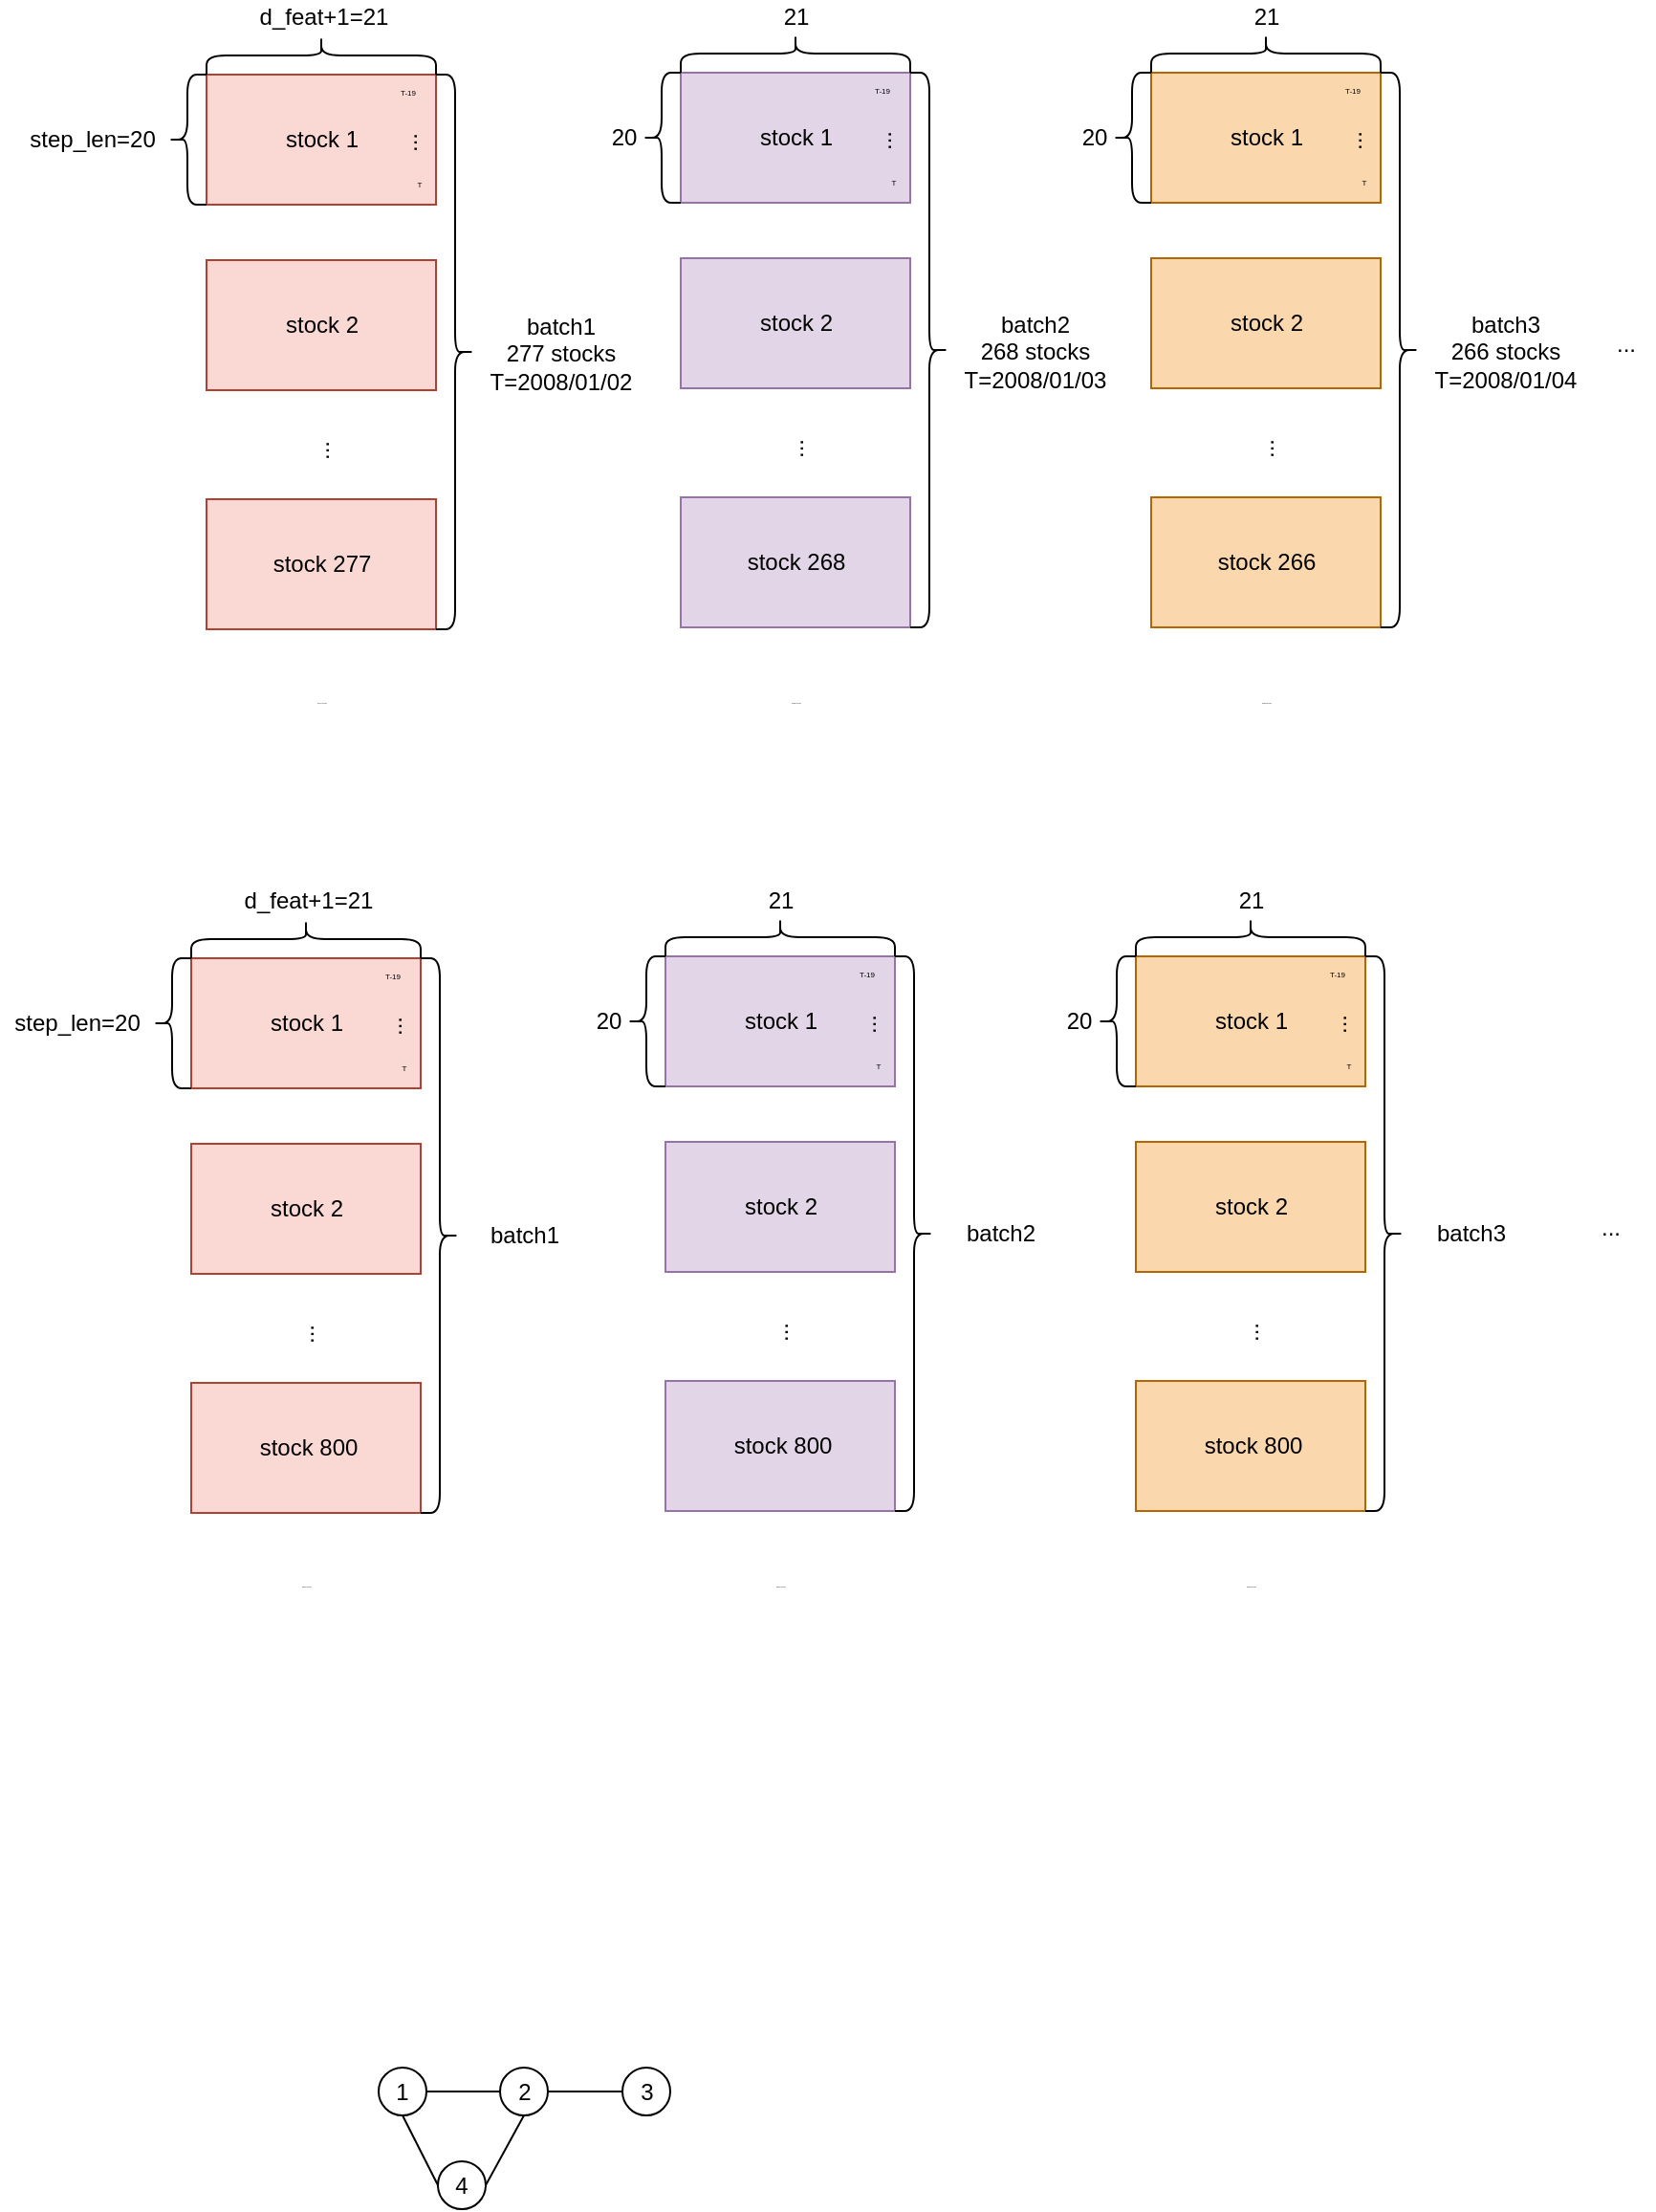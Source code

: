 <mxfile version="14.0.4" type="github">
  <diagram id="UNmK7n31j6BsBcdP9gkj" name="Page-1">
    <mxGraphModel dx="1250" dy="579" grid="0" gridSize="10" guides="1" tooltips="1" connect="1" arrows="1" fold="1" page="0" pageScale="1" pageWidth="827" pageHeight="1169" math="0" shadow="0">
      <root>
        <mxCell id="0" />
        <mxCell id="1" parent="0" />
        <mxCell id="sodSNDlYpSFI1k9hjGXv-63" value="" style="rounded=0;whiteSpace=wrap;html=1;fillColor=#fad9d5;strokeColor=#ae4132;fontFamily=Helvetica;" parent="1" vertex="1">
          <mxGeometry x="37" y="442" width="120" height="68" as="geometry" />
        </mxCell>
        <mxCell id="sodSNDlYpSFI1k9hjGXv-62" value="" style="rounded=0;whiteSpace=wrap;html=1;fillColor=#fad9d5;strokeColor=#ae4132;fontFamily=Helvetica;" parent="1" vertex="1">
          <mxGeometry x="37" y="317" width="120" height="68" as="geometry" />
        </mxCell>
        <mxCell id="sodSNDlYpSFI1k9hjGXv-1" value="" style="rounded=0;whiteSpace=wrap;html=1;fillColor=#fad9d5;strokeColor=#ae4132;fontFamily=Helvetica;" parent="1" vertex="1">
          <mxGeometry x="37" y="220" width="120" height="68" as="geometry" />
        </mxCell>
        <mxCell id="sodSNDlYpSFI1k9hjGXv-5" value="..." style="text;html=1;resizable=0;autosize=1;align=center;verticalAlign=middle;points=[];fillColor=none;strokeColor=none;rounded=0;horizontal=0;fontFamily=Helvetica;" parent="1" vertex="1">
          <mxGeometry x="82" y="407" width="30" height="20" as="geometry" />
        </mxCell>
        <mxCell id="sodSNDlYpSFI1k9hjGXv-10" value="" style="shape=curlyBracket;whiteSpace=wrap;html=1;rounded=1;fontFamily=Helvetica;" parent="1" vertex="1">
          <mxGeometry x="17" y="220" width="20" height="68" as="geometry" />
        </mxCell>
        <mxCell id="sodSNDlYpSFI1k9hjGXv-11" value="" style="shape=curlyBracket;whiteSpace=wrap;html=1;rounded=1;direction=south;fontFamily=Helvetica;" parent="1" vertex="1">
          <mxGeometry x="37" y="200" width="120" height="20" as="geometry" />
        </mxCell>
        <mxCell id="sodSNDlYpSFI1k9hjGXv-12" value="d_feat+1=21" style="text;html=1;resizable=0;autosize=1;align=center;verticalAlign=middle;points=[];fillColor=none;strokeColor=none;rounded=0;fontFamily=Helvetica;" parent="1" vertex="1">
          <mxGeometry x="59" y="181" width="77" height="18" as="geometry" />
        </mxCell>
        <mxCell id="sodSNDlYpSFI1k9hjGXv-13" value="step_len=20" style="text;html=1;resizable=0;autosize=1;align=center;verticalAlign=middle;points=[];fillColor=none;strokeColor=none;rounded=0;fontFamily=Helvetica;" parent="1" vertex="1">
          <mxGeometry x="-63" y="244" width="80" height="20" as="geometry" />
        </mxCell>
        <mxCell id="sodSNDlYpSFI1k9hjGXv-14" value="stock 1" style="text;html=1;resizable=0;autosize=1;align=center;verticalAlign=middle;points=[];fillColor=none;strokeColor=none;rounded=0;fontFamily=Helvetica;" parent="1" vertex="1">
          <mxGeometry x="72" y="244" width="50" height="20" as="geometry" />
        </mxCell>
        <mxCell id="sodSNDlYpSFI1k9hjGXv-15" value="stock 2" style="text;html=1;resizable=0;autosize=1;align=center;verticalAlign=middle;points=[];fillColor=none;strokeColor=none;rounded=0;fontFamily=Helvetica;" parent="1" vertex="1">
          <mxGeometry x="72" y="341" width="50" height="20" as="geometry" />
        </mxCell>
        <mxCell id="sodSNDlYpSFI1k9hjGXv-16" value="stock 277" style="text;html=1;resizable=0;autosize=1;align=center;verticalAlign=middle;points=[];fillColor=none;strokeColor=none;rounded=0;fontFamily=Helvetica;" parent="1" vertex="1">
          <mxGeometry x="62" y="466" width="70" height="20" as="geometry" />
        </mxCell>
        <mxCell id="sodSNDlYpSFI1k9hjGXv-17" value="" style="shape=curlyBracket;whiteSpace=wrap;html=1;rounded=1;fontFamily=Helvetica;direction=west;" parent="1" vertex="1">
          <mxGeometry x="157" y="220" width="20" height="290" as="geometry" />
        </mxCell>
        <mxCell id="sodSNDlYpSFI1k9hjGXv-18" value="batch1&lt;br&gt;277 stocks&lt;br&gt;T=2008/01/02" style="text;html=1;resizable=0;autosize=1;align=center;verticalAlign=middle;points=[];fillColor=none;strokeColor=none;rounded=0;fontFamily=Helvetica;" parent="1" vertex="1">
          <mxGeometry x="177" y="341" width="90" height="50" as="geometry" />
        </mxCell>
        <mxCell id="sodSNDlYpSFI1k9hjGXv-21" value="T" style="text;html=1;resizable=0;autosize=1;align=center;verticalAlign=middle;points=[];fillColor=none;strokeColor=none;rounded=0;fontFamily=Helvetica;fontSize=4;" parent="1" vertex="1">
          <mxGeometry x="138" y="268" width="20" height="20" as="geometry" />
        </mxCell>
        <mxCell id="sodSNDlYpSFI1k9hjGXv-22" value="T-19" style="text;html=1;resizable=0;autosize=1;align=center;verticalAlign=middle;points=[];fillColor=none;strokeColor=none;rounded=0;fontFamily=Helvetica;fontSize=4;" parent="1" vertex="1">
          <mxGeometry x="127" y="220" width="30" height="20" as="geometry" />
        </mxCell>
        <mxCell id="sodSNDlYpSFI1k9hjGXv-23" value="..." style="text;html=1;resizable=0;autosize=1;align=center;verticalAlign=middle;points=[];fillColor=none;strokeColor=none;rounded=0;horizontal=0;fontFamily=Helvetica;" parent="1" vertex="1">
          <mxGeometry x="128" y="246" width="30" height="20" as="geometry" />
        </mxCell>
        <mxCell id="sodSNDlYpSFI1k9hjGXv-58" value="[277,20,21]" style="text;html=1;resizable=0;autosize=1;align=center;verticalAlign=middle;points=[];fillColor=none;strokeColor=none;rounded=0;fontFamily=Helvetica;fontSize=1;" parent="1" vertex="1">
          <mxGeometry x="64" y="540.5" width="66" height="15" as="geometry" />
        </mxCell>
        <mxCell id="sodSNDlYpSFI1k9hjGXv-64" value="" style="rounded=0;whiteSpace=wrap;html=1;fillColor=#e1d5e7;strokeColor=#9673a6;fontFamily=Helvetica;" parent="1" vertex="1">
          <mxGeometry x="285" y="441" width="120" height="68" as="geometry" />
        </mxCell>
        <mxCell id="sodSNDlYpSFI1k9hjGXv-65" value="" style="rounded=0;whiteSpace=wrap;html=1;fillColor=#e1d5e7;strokeColor=#9673a6;fontFamily=Helvetica;" parent="1" vertex="1">
          <mxGeometry x="285" y="316" width="120" height="68" as="geometry" />
        </mxCell>
        <mxCell id="sodSNDlYpSFI1k9hjGXv-66" value="" style="rounded=0;whiteSpace=wrap;html=1;fillColor=#e1d5e7;strokeColor=#9673a6;fontFamily=Helvetica;" parent="1" vertex="1">
          <mxGeometry x="285" y="219" width="120" height="68" as="geometry" />
        </mxCell>
        <mxCell id="sodSNDlYpSFI1k9hjGXv-67" value="..." style="text;html=1;resizable=0;autosize=1;align=center;verticalAlign=middle;points=[];fillColor=none;strokeColor=none;rounded=0;horizontal=0;fontFamily=Helvetica;" parent="1" vertex="1">
          <mxGeometry x="330" y="406" width="30" height="20" as="geometry" />
        </mxCell>
        <mxCell id="sodSNDlYpSFI1k9hjGXv-68" value="" style="shape=curlyBracket;whiteSpace=wrap;html=1;rounded=1;fontFamily=Helvetica;" parent="1" vertex="1">
          <mxGeometry x="265" y="219" width="20" height="68" as="geometry" />
        </mxCell>
        <mxCell id="sodSNDlYpSFI1k9hjGXv-69" value="" style="shape=curlyBracket;whiteSpace=wrap;html=1;rounded=1;direction=south;fontFamily=Helvetica;" parent="1" vertex="1">
          <mxGeometry x="285" y="199" width="120" height="20" as="geometry" />
        </mxCell>
        <mxCell id="sodSNDlYpSFI1k9hjGXv-70" value="21" style="text;html=1;resizable=0;autosize=1;align=center;verticalAlign=middle;points=[];fillColor=none;strokeColor=none;rounded=0;fontFamily=Helvetica;" parent="1" vertex="1">
          <mxGeometry x="333" y="181" width="24" height="18" as="geometry" />
        </mxCell>
        <mxCell id="sodSNDlYpSFI1k9hjGXv-71" value="20" style="text;html=1;resizable=0;autosize=1;align=center;verticalAlign=middle;points=[];fillColor=none;strokeColor=none;rounded=0;fontFamily=Helvetica;" parent="1" vertex="1">
          <mxGeometry x="240" y="243" width="30" height="20" as="geometry" />
        </mxCell>
        <mxCell id="sodSNDlYpSFI1k9hjGXv-72" value="stock 1" style="text;html=1;resizable=0;autosize=1;align=center;verticalAlign=middle;points=[];fillColor=none;strokeColor=none;rounded=0;fontFamily=Helvetica;" parent="1" vertex="1">
          <mxGeometry x="320" y="243" width="50" height="20" as="geometry" />
        </mxCell>
        <mxCell id="sodSNDlYpSFI1k9hjGXv-73" value="stock 2" style="text;html=1;resizable=0;autosize=1;align=center;verticalAlign=middle;points=[];fillColor=none;strokeColor=none;rounded=0;fontFamily=Helvetica;" parent="1" vertex="1">
          <mxGeometry x="320" y="340" width="50" height="20" as="geometry" />
        </mxCell>
        <mxCell id="sodSNDlYpSFI1k9hjGXv-74" value="stock 268" style="text;html=1;resizable=0;autosize=1;align=center;verticalAlign=middle;points=[];fillColor=none;strokeColor=none;rounded=0;fontFamily=Helvetica;" parent="1" vertex="1">
          <mxGeometry x="310" y="465" width="70" height="20" as="geometry" />
        </mxCell>
        <mxCell id="sodSNDlYpSFI1k9hjGXv-75" value="" style="shape=curlyBracket;whiteSpace=wrap;html=1;rounded=1;fontFamily=Helvetica;direction=west;" parent="1" vertex="1">
          <mxGeometry x="405" y="219" width="20" height="290" as="geometry" />
        </mxCell>
        <mxCell id="sodSNDlYpSFI1k9hjGXv-76" value="batch2&lt;br&gt;268 stocks&lt;br&gt;T=2008/01/03" style="text;html=1;resizable=0;autosize=1;align=center;verticalAlign=middle;points=[];fillColor=none;strokeColor=none;rounded=0;fontFamily=Helvetica;" parent="1" vertex="1">
          <mxGeometry x="425" y="340" width="90" height="50" as="geometry" />
        </mxCell>
        <mxCell id="sodSNDlYpSFI1k9hjGXv-77" value="T" style="text;html=1;resizable=0;autosize=1;align=center;verticalAlign=middle;points=[];fillColor=none;strokeColor=none;rounded=0;fontFamily=Helvetica;fontSize=4;" parent="1" vertex="1">
          <mxGeometry x="386" y="267" width="20" height="20" as="geometry" />
        </mxCell>
        <mxCell id="sodSNDlYpSFI1k9hjGXv-78" value="T-19" style="text;html=1;resizable=0;autosize=1;align=center;verticalAlign=middle;points=[];fillColor=none;strokeColor=none;rounded=0;fontFamily=Helvetica;fontSize=4;" parent="1" vertex="1">
          <mxGeometry x="375" y="219" width="30" height="20" as="geometry" />
        </mxCell>
        <mxCell id="sodSNDlYpSFI1k9hjGXv-79" value="..." style="text;html=1;resizable=0;autosize=1;align=center;verticalAlign=middle;points=[];fillColor=none;strokeColor=none;rounded=0;horizontal=0;fontFamily=Helvetica;" parent="1" vertex="1">
          <mxGeometry x="376" y="245" width="30" height="20" as="geometry" />
        </mxCell>
        <mxCell id="sodSNDlYpSFI1k9hjGXv-80" value="[268,20,21]" style="text;html=1;resizable=0;autosize=1;align=center;verticalAlign=middle;points=[];fillColor=none;strokeColor=none;rounded=0;fontFamily=Helvetica;fontSize=1;" parent="1" vertex="1">
          <mxGeometry x="312" y="540.5" width="66" height="15" as="geometry" />
        </mxCell>
        <mxCell id="sodSNDlYpSFI1k9hjGXv-81" value="" style="rounded=0;whiteSpace=wrap;html=1;fillColor=#fad7ac;strokeColor=#b46504;fontFamily=Helvetica;" parent="1" vertex="1">
          <mxGeometry x="531" y="441" width="120" height="68" as="geometry" />
        </mxCell>
        <mxCell id="sodSNDlYpSFI1k9hjGXv-82" value="" style="rounded=0;whiteSpace=wrap;html=1;fillColor=#fad7ac;strokeColor=#b46504;fontFamily=Helvetica;" parent="1" vertex="1">
          <mxGeometry x="531" y="316" width="120" height="68" as="geometry" />
        </mxCell>
        <mxCell id="sodSNDlYpSFI1k9hjGXv-83" value="" style="rounded=0;whiteSpace=wrap;html=1;fillColor=#fad7ac;strokeColor=#b46504;fontFamily=Helvetica;" parent="1" vertex="1">
          <mxGeometry x="531" y="219" width="120" height="68" as="geometry" />
        </mxCell>
        <mxCell id="sodSNDlYpSFI1k9hjGXv-84" value="..." style="text;html=1;resizable=0;autosize=1;align=center;verticalAlign=middle;points=[];fillColor=none;strokeColor=none;rounded=0;horizontal=0;fontFamily=Helvetica;" parent="1" vertex="1">
          <mxGeometry x="576" y="406" width="30" height="20" as="geometry" />
        </mxCell>
        <mxCell id="sodSNDlYpSFI1k9hjGXv-85" value="" style="shape=curlyBracket;whiteSpace=wrap;html=1;rounded=1;fontFamily=Helvetica;" parent="1" vertex="1">
          <mxGeometry x="511" y="219" width="20" height="68" as="geometry" />
        </mxCell>
        <mxCell id="sodSNDlYpSFI1k9hjGXv-86" value="" style="shape=curlyBracket;whiteSpace=wrap;html=1;rounded=1;direction=south;fontFamily=Helvetica;" parent="1" vertex="1">
          <mxGeometry x="531" y="199" width="120" height="20" as="geometry" />
        </mxCell>
        <mxCell id="sodSNDlYpSFI1k9hjGXv-87" value="21" style="text;html=1;resizable=0;autosize=1;align=center;verticalAlign=middle;points=[];fillColor=none;strokeColor=none;rounded=0;fontFamily=Helvetica;" parent="1" vertex="1">
          <mxGeometry x="579" y="181" width="24" height="18" as="geometry" />
        </mxCell>
        <mxCell id="sodSNDlYpSFI1k9hjGXv-88" value="20" style="text;html=1;resizable=0;autosize=1;align=center;verticalAlign=middle;points=[];fillColor=none;strokeColor=none;rounded=0;fontFamily=Helvetica;" parent="1" vertex="1">
          <mxGeometry x="486" y="243" width="30" height="20" as="geometry" />
        </mxCell>
        <mxCell id="sodSNDlYpSFI1k9hjGXv-89" value="stock 1" style="text;html=1;resizable=0;autosize=1;align=center;verticalAlign=middle;points=[];fillColor=none;strokeColor=none;rounded=0;fontFamily=Helvetica;" parent="1" vertex="1">
          <mxGeometry x="566" y="243" width="50" height="20" as="geometry" />
        </mxCell>
        <mxCell id="sodSNDlYpSFI1k9hjGXv-90" value="stock 2" style="text;html=1;resizable=0;autosize=1;align=center;verticalAlign=middle;points=[];fillColor=none;strokeColor=none;rounded=0;fontFamily=Helvetica;" parent="1" vertex="1">
          <mxGeometry x="566" y="340" width="50" height="20" as="geometry" />
        </mxCell>
        <mxCell id="sodSNDlYpSFI1k9hjGXv-91" value="stock 266" style="text;html=1;resizable=0;autosize=1;align=center;verticalAlign=middle;points=[];fillColor=none;strokeColor=none;rounded=0;fontFamily=Helvetica;" parent="1" vertex="1">
          <mxGeometry x="556" y="465" width="70" height="20" as="geometry" />
        </mxCell>
        <mxCell id="sodSNDlYpSFI1k9hjGXv-92" value="" style="shape=curlyBracket;whiteSpace=wrap;html=1;rounded=1;fontFamily=Helvetica;direction=west;" parent="1" vertex="1">
          <mxGeometry x="651" y="219" width="20" height="290" as="geometry" />
        </mxCell>
        <mxCell id="sodSNDlYpSFI1k9hjGXv-93" value="batch3&lt;br&gt;266 stocks&lt;br&gt;T=2008/01/04" style="text;html=1;resizable=0;autosize=1;align=center;verticalAlign=middle;points=[];fillColor=none;strokeColor=none;rounded=0;fontFamily=Helvetica;" parent="1" vertex="1">
          <mxGeometry x="671" y="340" width="90" height="50" as="geometry" />
        </mxCell>
        <mxCell id="sodSNDlYpSFI1k9hjGXv-94" value="T" style="text;html=1;resizable=0;autosize=1;align=center;verticalAlign=middle;points=[];fillColor=none;strokeColor=none;rounded=0;fontFamily=Helvetica;fontSize=4;" parent="1" vertex="1">
          <mxGeometry x="632" y="267" width="20" height="20" as="geometry" />
        </mxCell>
        <mxCell id="sodSNDlYpSFI1k9hjGXv-95" value="T-19" style="text;html=1;resizable=0;autosize=1;align=center;verticalAlign=middle;points=[];fillColor=none;strokeColor=none;rounded=0;fontFamily=Helvetica;fontSize=4;" parent="1" vertex="1">
          <mxGeometry x="621" y="219" width="30" height="20" as="geometry" />
        </mxCell>
        <mxCell id="sodSNDlYpSFI1k9hjGXv-96" value="..." style="text;html=1;resizable=0;autosize=1;align=center;verticalAlign=middle;points=[];fillColor=none;strokeColor=none;rounded=0;horizontal=0;fontFamily=Helvetica;" parent="1" vertex="1">
          <mxGeometry x="622" y="245" width="30" height="20" as="geometry" />
        </mxCell>
        <mxCell id="sodSNDlYpSFI1k9hjGXv-97" value="[266,20,21]" style="text;html=1;resizable=0;autosize=1;align=center;verticalAlign=middle;points=[];fillColor=none;strokeColor=none;rounded=0;fontFamily=Helvetica;fontSize=1;" parent="1" vertex="1">
          <mxGeometry x="558" y="540.5" width="66" height="15" as="geometry" />
        </mxCell>
        <mxCell id="sodSNDlYpSFI1k9hjGXv-98" value="..." style="text;html=1;resizable=0;autosize=1;align=center;verticalAlign=middle;points=[];fillColor=none;strokeColor=none;rounded=0;horizontal=1;fontFamily=Helvetica;" parent="1" vertex="1">
          <mxGeometry x="764" y="351" width="30" height="20" as="geometry" />
        </mxCell>
        <mxCell id="sodSNDlYpSFI1k9hjGXv-99" value="" style="rounded=0;whiteSpace=wrap;html=1;fillColor=#fad9d5;strokeColor=#ae4132;fontFamily=Helvetica;" parent="1" vertex="1">
          <mxGeometry x="29" y="904" width="120" height="68" as="geometry" />
        </mxCell>
        <mxCell id="sodSNDlYpSFI1k9hjGXv-100" value="" style="rounded=0;whiteSpace=wrap;html=1;fillColor=#fad9d5;strokeColor=#ae4132;fontFamily=Helvetica;" parent="1" vertex="1">
          <mxGeometry x="29" y="779" width="120" height="68" as="geometry" />
        </mxCell>
        <mxCell id="sodSNDlYpSFI1k9hjGXv-101" value="" style="rounded=0;whiteSpace=wrap;html=1;fillColor=#fad9d5;strokeColor=#ae4132;fontFamily=Helvetica;" parent="1" vertex="1">
          <mxGeometry x="29" y="682" width="120" height="68" as="geometry" />
        </mxCell>
        <mxCell id="sodSNDlYpSFI1k9hjGXv-102" value="..." style="text;html=1;resizable=0;autosize=1;align=center;verticalAlign=middle;points=[];fillColor=none;strokeColor=none;rounded=0;horizontal=0;fontFamily=Helvetica;" parent="1" vertex="1">
          <mxGeometry x="74" y="869" width="30" height="20" as="geometry" />
        </mxCell>
        <mxCell id="sodSNDlYpSFI1k9hjGXv-103" value="" style="shape=curlyBracket;whiteSpace=wrap;html=1;rounded=1;fontFamily=Helvetica;" parent="1" vertex="1">
          <mxGeometry x="9" y="682" width="20" height="68" as="geometry" />
        </mxCell>
        <mxCell id="sodSNDlYpSFI1k9hjGXv-104" value="" style="shape=curlyBracket;whiteSpace=wrap;html=1;rounded=1;direction=south;fontFamily=Helvetica;" parent="1" vertex="1">
          <mxGeometry x="29" y="662" width="120" height="20" as="geometry" />
        </mxCell>
        <mxCell id="sodSNDlYpSFI1k9hjGXv-105" value="d_feat+1=21" style="text;html=1;resizable=0;autosize=1;align=center;verticalAlign=middle;points=[];fillColor=none;strokeColor=none;rounded=0;fontFamily=Helvetica;" parent="1" vertex="1">
          <mxGeometry x="51" y="643" width="77" height="18" as="geometry" />
        </mxCell>
        <mxCell id="sodSNDlYpSFI1k9hjGXv-106" value="step_len=20" style="text;html=1;resizable=0;autosize=1;align=center;verticalAlign=middle;points=[];fillColor=none;strokeColor=none;rounded=0;fontFamily=Helvetica;" parent="1" vertex="1">
          <mxGeometry x="-71" y="706" width="80" height="20" as="geometry" />
        </mxCell>
        <mxCell id="sodSNDlYpSFI1k9hjGXv-107" value="stock 1" style="text;html=1;resizable=0;autosize=1;align=center;verticalAlign=middle;points=[];fillColor=none;strokeColor=none;rounded=0;fontFamily=Helvetica;" parent="1" vertex="1">
          <mxGeometry x="64" y="706" width="50" height="20" as="geometry" />
        </mxCell>
        <mxCell id="sodSNDlYpSFI1k9hjGXv-108" value="stock 2" style="text;html=1;resizable=0;autosize=1;align=center;verticalAlign=middle;points=[];fillColor=none;strokeColor=none;rounded=0;fontFamily=Helvetica;" parent="1" vertex="1">
          <mxGeometry x="64" y="803" width="50" height="20" as="geometry" />
        </mxCell>
        <mxCell id="sodSNDlYpSFI1k9hjGXv-109" value="stock 800" style="text;html=1;resizable=0;autosize=1;align=center;verticalAlign=middle;points=[];fillColor=none;strokeColor=none;rounded=0;fontFamily=Helvetica;" parent="1" vertex="1">
          <mxGeometry x="59" y="929" width="61" height="18" as="geometry" />
        </mxCell>
        <mxCell id="sodSNDlYpSFI1k9hjGXv-110" value="" style="shape=curlyBracket;whiteSpace=wrap;html=1;rounded=1;fontFamily=Helvetica;direction=west;" parent="1" vertex="1">
          <mxGeometry x="149" y="682" width="20" height="290" as="geometry" />
        </mxCell>
        <mxCell id="sodSNDlYpSFI1k9hjGXv-111" value="batch1" style="text;html=1;resizable=0;autosize=1;align=center;verticalAlign=middle;points=[];fillColor=none;strokeColor=none;rounded=0;fontFamily=Helvetica;" parent="1" vertex="1">
          <mxGeometry x="180" y="818" width="46" height="18" as="geometry" />
        </mxCell>
        <mxCell id="sodSNDlYpSFI1k9hjGXv-112" value="T" style="text;html=1;resizable=0;autosize=1;align=center;verticalAlign=middle;points=[];fillColor=none;strokeColor=none;rounded=0;fontFamily=Helvetica;fontSize=4;" parent="1" vertex="1">
          <mxGeometry x="130" y="730" width="20" height="20" as="geometry" />
        </mxCell>
        <mxCell id="sodSNDlYpSFI1k9hjGXv-113" value="T-19" style="text;html=1;resizable=0;autosize=1;align=center;verticalAlign=middle;points=[];fillColor=none;strokeColor=none;rounded=0;fontFamily=Helvetica;fontSize=4;" parent="1" vertex="1">
          <mxGeometry x="119" y="682" width="30" height="20" as="geometry" />
        </mxCell>
        <mxCell id="sodSNDlYpSFI1k9hjGXv-114" value="..." style="text;html=1;resizable=0;autosize=1;align=center;verticalAlign=middle;points=[];fillColor=none;strokeColor=none;rounded=0;horizontal=0;fontFamily=Helvetica;" parent="1" vertex="1">
          <mxGeometry x="120" y="708" width="30" height="20" as="geometry" />
        </mxCell>
        <mxCell id="sodSNDlYpSFI1k9hjGXv-115" value="[800,20,21]" style="text;html=1;resizable=0;autosize=1;align=center;verticalAlign=middle;points=[];fillColor=none;strokeColor=none;rounded=0;fontFamily=Helvetica;fontSize=1;" parent="1" vertex="1">
          <mxGeometry x="56" y="1002.5" width="66" height="15" as="geometry" />
        </mxCell>
        <mxCell id="sodSNDlYpSFI1k9hjGXv-116" value="" style="rounded=0;whiteSpace=wrap;html=1;fillColor=#e1d5e7;strokeColor=#9673a6;fontFamily=Helvetica;" parent="1" vertex="1">
          <mxGeometry x="277" y="903" width="120" height="68" as="geometry" />
        </mxCell>
        <mxCell id="sodSNDlYpSFI1k9hjGXv-117" value="" style="rounded=0;whiteSpace=wrap;html=1;fillColor=#e1d5e7;strokeColor=#9673a6;fontFamily=Helvetica;" parent="1" vertex="1">
          <mxGeometry x="277" y="778" width="120" height="68" as="geometry" />
        </mxCell>
        <mxCell id="sodSNDlYpSFI1k9hjGXv-118" value="" style="rounded=0;whiteSpace=wrap;html=1;fillColor=#e1d5e7;strokeColor=#9673a6;fontFamily=Helvetica;" parent="1" vertex="1">
          <mxGeometry x="277" y="681" width="120" height="68" as="geometry" />
        </mxCell>
        <mxCell id="sodSNDlYpSFI1k9hjGXv-119" value="..." style="text;html=1;resizable=0;autosize=1;align=center;verticalAlign=middle;points=[];fillColor=none;strokeColor=none;rounded=0;horizontal=0;fontFamily=Helvetica;" parent="1" vertex="1">
          <mxGeometry x="322" y="868" width="30" height="20" as="geometry" />
        </mxCell>
        <mxCell id="sodSNDlYpSFI1k9hjGXv-120" value="" style="shape=curlyBracket;whiteSpace=wrap;html=1;rounded=1;fontFamily=Helvetica;" parent="1" vertex="1">
          <mxGeometry x="257" y="681" width="20" height="68" as="geometry" />
        </mxCell>
        <mxCell id="sodSNDlYpSFI1k9hjGXv-121" value="" style="shape=curlyBracket;whiteSpace=wrap;html=1;rounded=1;direction=south;fontFamily=Helvetica;" parent="1" vertex="1">
          <mxGeometry x="277" y="661" width="120" height="20" as="geometry" />
        </mxCell>
        <mxCell id="sodSNDlYpSFI1k9hjGXv-122" value="21" style="text;html=1;resizable=0;autosize=1;align=center;verticalAlign=middle;points=[];fillColor=none;strokeColor=none;rounded=0;fontFamily=Helvetica;" parent="1" vertex="1">
          <mxGeometry x="325" y="643" width="24" height="18" as="geometry" />
        </mxCell>
        <mxCell id="sodSNDlYpSFI1k9hjGXv-123" value="20" style="text;html=1;resizable=0;autosize=1;align=center;verticalAlign=middle;points=[];fillColor=none;strokeColor=none;rounded=0;fontFamily=Helvetica;" parent="1" vertex="1">
          <mxGeometry x="232" y="705" width="30" height="20" as="geometry" />
        </mxCell>
        <mxCell id="sodSNDlYpSFI1k9hjGXv-124" value="stock 1" style="text;html=1;resizable=0;autosize=1;align=center;verticalAlign=middle;points=[];fillColor=none;strokeColor=none;rounded=0;fontFamily=Helvetica;" parent="1" vertex="1">
          <mxGeometry x="312" y="705" width="50" height="20" as="geometry" />
        </mxCell>
        <mxCell id="sodSNDlYpSFI1k9hjGXv-125" value="stock 2" style="text;html=1;resizable=0;autosize=1;align=center;verticalAlign=middle;points=[];fillColor=none;strokeColor=none;rounded=0;fontFamily=Helvetica;" parent="1" vertex="1">
          <mxGeometry x="312" y="802" width="50" height="20" as="geometry" />
        </mxCell>
        <mxCell id="sodSNDlYpSFI1k9hjGXv-126" value="stock 800" style="text;html=1;resizable=0;autosize=1;align=center;verticalAlign=middle;points=[];fillColor=none;strokeColor=none;rounded=0;fontFamily=Helvetica;" parent="1" vertex="1">
          <mxGeometry x="307" y="928" width="61" height="18" as="geometry" />
        </mxCell>
        <mxCell id="sodSNDlYpSFI1k9hjGXv-127" value="" style="shape=curlyBracket;whiteSpace=wrap;html=1;rounded=1;fontFamily=Helvetica;direction=west;" parent="1" vertex="1">
          <mxGeometry x="397" y="681" width="20" height="290" as="geometry" />
        </mxCell>
        <mxCell id="sodSNDlYpSFI1k9hjGXv-128" value="batch2" style="text;html=1;resizable=0;autosize=1;align=center;verticalAlign=middle;points=[];fillColor=none;strokeColor=none;rounded=0;fontFamily=Helvetica;" parent="1" vertex="1">
          <mxGeometry x="429" y="817" width="46" height="18" as="geometry" />
        </mxCell>
        <mxCell id="sodSNDlYpSFI1k9hjGXv-129" value="T" style="text;html=1;resizable=0;autosize=1;align=center;verticalAlign=middle;points=[];fillColor=none;strokeColor=none;rounded=0;fontFamily=Helvetica;fontSize=4;" parent="1" vertex="1">
          <mxGeometry x="378" y="729" width="20" height="20" as="geometry" />
        </mxCell>
        <mxCell id="sodSNDlYpSFI1k9hjGXv-130" value="T-19" style="text;html=1;resizable=0;autosize=1;align=center;verticalAlign=middle;points=[];fillColor=none;strokeColor=none;rounded=0;fontFamily=Helvetica;fontSize=4;" parent="1" vertex="1">
          <mxGeometry x="367" y="681" width="30" height="20" as="geometry" />
        </mxCell>
        <mxCell id="sodSNDlYpSFI1k9hjGXv-131" value="..." style="text;html=1;resizable=0;autosize=1;align=center;verticalAlign=middle;points=[];fillColor=none;strokeColor=none;rounded=0;horizontal=0;fontFamily=Helvetica;" parent="1" vertex="1">
          <mxGeometry x="368" y="707" width="30" height="20" as="geometry" />
        </mxCell>
        <mxCell id="sodSNDlYpSFI1k9hjGXv-132" value="[800,20,21]" style="text;html=1;resizable=0;autosize=1;align=center;verticalAlign=middle;points=[];fillColor=none;strokeColor=none;rounded=0;fontFamily=Helvetica;fontSize=1;" parent="1" vertex="1">
          <mxGeometry x="304" y="1002.5" width="66" height="15" as="geometry" />
        </mxCell>
        <mxCell id="sodSNDlYpSFI1k9hjGXv-133" value="" style="rounded=0;whiteSpace=wrap;html=1;fillColor=#fad7ac;strokeColor=#b46504;fontFamily=Helvetica;" parent="1" vertex="1">
          <mxGeometry x="523" y="903" width="120" height="68" as="geometry" />
        </mxCell>
        <mxCell id="sodSNDlYpSFI1k9hjGXv-134" value="" style="rounded=0;whiteSpace=wrap;html=1;fillColor=#fad7ac;strokeColor=#b46504;fontFamily=Helvetica;" parent="1" vertex="1">
          <mxGeometry x="523" y="778" width="120" height="68" as="geometry" />
        </mxCell>
        <mxCell id="sodSNDlYpSFI1k9hjGXv-135" value="" style="rounded=0;whiteSpace=wrap;html=1;fillColor=#fad7ac;strokeColor=#b46504;fontFamily=Helvetica;" parent="1" vertex="1">
          <mxGeometry x="523" y="681" width="120" height="68" as="geometry" />
        </mxCell>
        <mxCell id="sodSNDlYpSFI1k9hjGXv-136" value="..." style="text;html=1;resizable=0;autosize=1;align=center;verticalAlign=middle;points=[];fillColor=none;strokeColor=none;rounded=0;horizontal=0;fontFamily=Helvetica;" parent="1" vertex="1">
          <mxGeometry x="568" y="868" width="30" height="20" as="geometry" />
        </mxCell>
        <mxCell id="sodSNDlYpSFI1k9hjGXv-137" value="" style="shape=curlyBracket;whiteSpace=wrap;html=1;rounded=1;fontFamily=Helvetica;" parent="1" vertex="1">
          <mxGeometry x="503" y="681" width="20" height="68" as="geometry" />
        </mxCell>
        <mxCell id="sodSNDlYpSFI1k9hjGXv-138" value="" style="shape=curlyBracket;whiteSpace=wrap;html=1;rounded=1;direction=south;fontFamily=Helvetica;" parent="1" vertex="1">
          <mxGeometry x="523" y="661" width="120" height="20" as="geometry" />
        </mxCell>
        <mxCell id="sodSNDlYpSFI1k9hjGXv-139" value="21" style="text;html=1;resizable=0;autosize=1;align=center;verticalAlign=middle;points=[];fillColor=none;strokeColor=none;rounded=0;fontFamily=Helvetica;" parent="1" vertex="1">
          <mxGeometry x="571" y="643" width="24" height="18" as="geometry" />
        </mxCell>
        <mxCell id="sodSNDlYpSFI1k9hjGXv-140" value="20" style="text;html=1;resizable=0;autosize=1;align=center;verticalAlign=middle;points=[];fillColor=none;strokeColor=none;rounded=0;fontFamily=Helvetica;" parent="1" vertex="1">
          <mxGeometry x="478" y="705" width="30" height="20" as="geometry" />
        </mxCell>
        <mxCell id="sodSNDlYpSFI1k9hjGXv-141" value="stock 1" style="text;html=1;resizable=0;autosize=1;align=center;verticalAlign=middle;points=[];fillColor=none;strokeColor=none;rounded=0;fontFamily=Helvetica;" parent="1" vertex="1">
          <mxGeometry x="558" y="705" width="50" height="20" as="geometry" />
        </mxCell>
        <mxCell id="sodSNDlYpSFI1k9hjGXv-142" value="stock 2" style="text;html=1;resizable=0;autosize=1;align=center;verticalAlign=middle;points=[];fillColor=none;strokeColor=none;rounded=0;fontFamily=Helvetica;" parent="1" vertex="1">
          <mxGeometry x="558" y="802" width="50" height="20" as="geometry" />
        </mxCell>
        <mxCell id="sodSNDlYpSFI1k9hjGXv-143" value="stock 800" style="text;html=1;resizable=0;autosize=1;align=center;verticalAlign=middle;points=[];fillColor=none;strokeColor=none;rounded=0;fontFamily=Helvetica;" parent="1" vertex="1">
          <mxGeometry x="553" y="928" width="61" height="18" as="geometry" />
        </mxCell>
        <mxCell id="sodSNDlYpSFI1k9hjGXv-144" value="" style="shape=curlyBracket;whiteSpace=wrap;html=1;rounded=1;fontFamily=Helvetica;direction=west;" parent="1" vertex="1">
          <mxGeometry x="643" y="681" width="20" height="290" as="geometry" />
        </mxCell>
        <mxCell id="sodSNDlYpSFI1k9hjGXv-145" value="batch3" style="text;html=1;resizable=0;autosize=1;align=center;verticalAlign=middle;points=[];fillColor=none;strokeColor=none;rounded=0;fontFamily=Helvetica;" parent="1" vertex="1">
          <mxGeometry x="675" y="817" width="46" height="18" as="geometry" />
        </mxCell>
        <mxCell id="sodSNDlYpSFI1k9hjGXv-146" value="T" style="text;html=1;resizable=0;autosize=1;align=center;verticalAlign=middle;points=[];fillColor=none;strokeColor=none;rounded=0;fontFamily=Helvetica;fontSize=4;" parent="1" vertex="1">
          <mxGeometry x="624" y="729" width="20" height="20" as="geometry" />
        </mxCell>
        <mxCell id="sodSNDlYpSFI1k9hjGXv-147" value="T-19" style="text;html=1;resizable=0;autosize=1;align=center;verticalAlign=middle;points=[];fillColor=none;strokeColor=none;rounded=0;fontFamily=Helvetica;fontSize=4;" parent="1" vertex="1">
          <mxGeometry x="613" y="681" width="30" height="20" as="geometry" />
        </mxCell>
        <mxCell id="sodSNDlYpSFI1k9hjGXv-148" value="..." style="text;html=1;resizable=0;autosize=1;align=center;verticalAlign=middle;points=[];fillColor=none;strokeColor=none;rounded=0;horizontal=0;fontFamily=Helvetica;" parent="1" vertex="1">
          <mxGeometry x="614" y="707" width="30" height="20" as="geometry" />
        </mxCell>
        <mxCell id="sodSNDlYpSFI1k9hjGXv-149" value="[800,20,21]" style="text;html=1;resizable=0;autosize=1;align=center;verticalAlign=middle;points=[];fillColor=none;strokeColor=none;rounded=0;fontFamily=Helvetica;fontSize=1;" parent="1" vertex="1">
          <mxGeometry x="550" y="1002.5" width="66" height="15" as="geometry" />
        </mxCell>
        <mxCell id="sodSNDlYpSFI1k9hjGXv-150" value="..." style="text;html=1;resizable=0;autosize=1;align=center;verticalAlign=middle;points=[];fillColor=none;strokeColor=none;rounded=0;horizontal=1;fontFamily=Helvetica;" parent="1" vertex="1">
          <mxGeometry x="756" y="813" width="30" height="20" as="geometry" />
        </mxCell>
        <mxCell id="UvjkA5gVCtQtGljFPaKE-1" value="1" style="ellipse;whiteSpace=wrap;html=1;aspect=fixed;" vertex="1" parent="1">
          <mxGeometry x="127" y="1262" width="25" height="25" as="geometry" />
        </mxCell>
        <mxCell id="UvjkA5gVCtQtGljFPaKE-2" value="2" style="ellipse;whiteSpace=wrap;html=1;aspect=fixed;" vertex="1" parent="1">
          <mxGeometry x="190.5" y="1262" width="25" height="25" as="geometry" />
        </mxCell>
        <mxCell id="UvjkA5gVCtQtGljFPaKE-3" value="3" style="ellipse;whiteSpace=wrap;html=1;aspect=fixed;" vertex="1" parent="1">
          <mxGeometry x="254.5" y="1262" width="25" height="25" as="geometry" />
        </mxCell>
        <mxCell id="UvjkA5gVCtQtGljFPaKE-4" value="4" style="ellipse;whiteSpace=wrap;html=1;aspect=fixed;" vertex="1" parent="1">
          <mxGeometry x="158" y="1311" width="25" height="25" as="geometry" />
        </mxCell>
        <mxCell id="UvjkA5gVCtQtGljFPaKE-10" value="" style="endArrow=none;html=1;shadow=0;exitX=1;exitY=0.5;exitDx=0;exitDy=0;entryX=0;entryY=0.5;entryDx=0;entryDy=0;" edge="1" parent="1" source="UvjkA5gVCtQtGljFPaKE-1" target="UvjkA5gVCtQtGljFPaKE-2">
          <mxGeometry width="50" height="50" relative="1" as="geometry">
            <mxPoint x="150" y="1300" as="sourcePoint" />
            <mxPoint x="200" y="1250" as="targetPoint" />
          </mxGeometry>
        </mxCell>
        <mxCell id="UvjkA5gVCtQtGljFPaKE-11" value="" style="endArrow=none;html=1;shadow=0;exitX=0;exitY=0.5;exitDx=0;exitDy=0;entryX=1;entryY=0.5;entryDx=0;entryDy=0;" edge="1" parent="1" source="UvjkA5gVCtQtGljFPaKE-3" target="UvjkA5gVCtQtGljFPaKE-2">
          <mxGeometry width="50" height="50" relative="1" as="geometry">
            <mxPoint x="193" y="1285" as="sourcePoint" />
            <mxPoint x="255" y="1229" as="targetPoint" />
          </mxGeometry>
        </mxCell>
        <mxCell id="UvjkA5gVCtQtGljFPaKE-14" value="" style="endArrow=none;html=1;shadow=0;entryX=0.5;entryY=1;entryDx=0;entryDy=0;exitX=0;exitY=0.5;exitDx=0;exitDy=0;" edge="1" parent="1" source="UvjkA5gVCtQtGljFPaKE-4" target="UvjkA5gVCtQtGljFPaKE-1">
          <mxGeometry width="50" height="50" relative="1" as="geometry">
            <mxPoint x="53" y="1373" as="sourcePoint" />
            <mxPoint x="103" y="1323" as="targetPoint" />
          </mxGeometry>
        </mxCell>
        <mxCell id="UvjkA5gVCtQtGljFPaKE-15" value="" style="endArrow=none;html=1;shadow=0;entryX=0.5;entryY=1;entryDx=0;entryDy=0;exitX=1;exitY=0.5;exitDx=0;exitDy=0;" edge="1" parent="1" source="UvjkA5gVCtQtGljFPaKE-4" target="UvjkA5gVCtQtGljFPaKE-2">
          <mxGeometry width="50" height="50" relative="1" as="geometry">
            <mxPoint x="213" y="1348" as="sourcePoint" />
            <mxPoint x="263" y="1298" as="targetPoint" />
          </mxGeometry>
        </mxCell>
      </root>
    </mxGraphModel>
  </diagram>
</mxfile>
